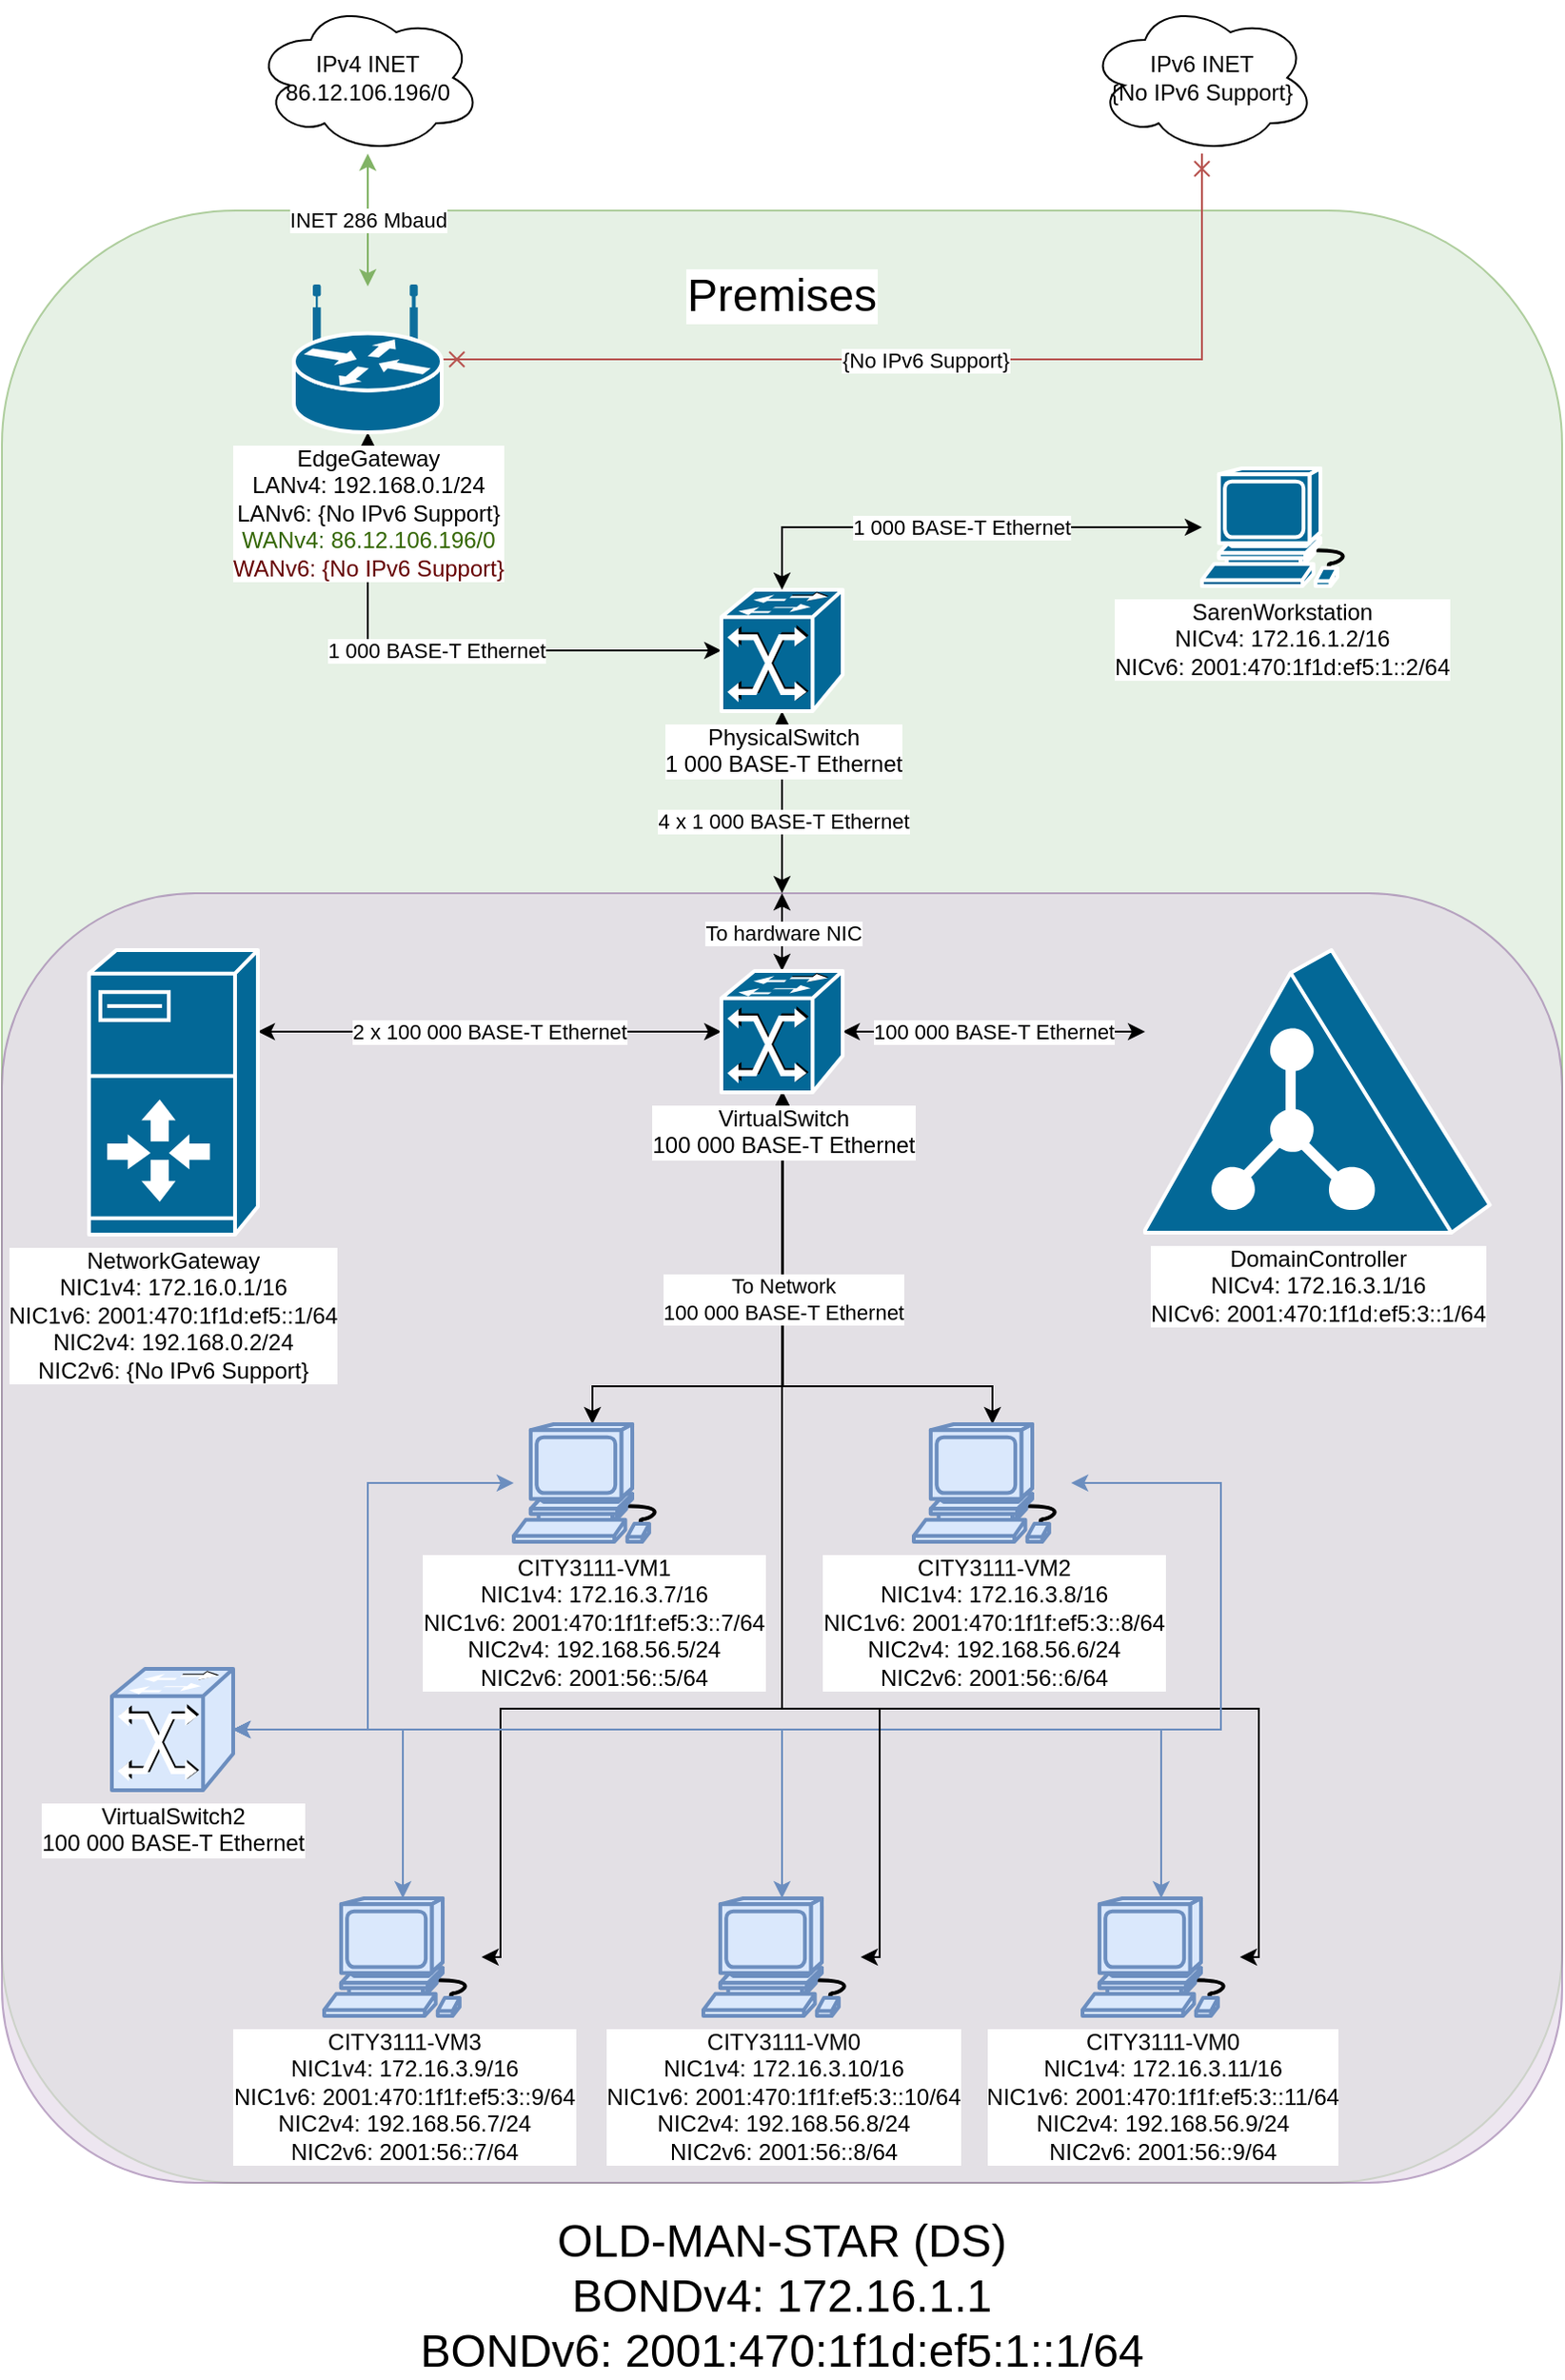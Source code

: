 <mxfile version="13.0.4" type="device"><diagram id="6a731a19-8d31-9384-78a2-239565b7b9f0" name="Page-1"><mxGraphModel dx="595" dy="791" grid="1" gridSize="10" guides="1" tooltips="1" connect="1" arrows="1" fold="1" page="1" pageScale="1" pageWidth="827" pageHeight="1169" background="#ffffff" math="0" shadow="0"><root><mxCell id="0"/><mxCell id="1" parent="0"/><mxCell id="-TDbOpRzn3j3ZuWikcp3-2257" value="Premises" style="rounded=1;whiteSpace=wrap;html=1;strokeColor=#82b366;fillColor=#d5e8d4;fontSize=24;align=center;opacity=60;labelBackgroundColor=#ffffff;spacingBottom=950;" parent="1" vertex="1"><mxGeometry x="827" y="120" width="823" height="1040" as="geometry"/></mxCell><mxCell id="-TDbOpRzn3j3ZuWikcp3-2266" value="&lt;div&gt;OLD-MAN-STAR (DS)&lt;/div&gt;&lt;div&gt;BONDv4: 172.16.1.1&lt;/div&gt;&lt;div&gt;BONDv6: 2001:470:1f1d:ef5:1::1/64&lt;br&gt;&lt;/div&gt;" style="rounded=1;whiteSpace=wrap;html=1;strokeColor=#9673a6;fillColor=#e1d5e7;fontSize=24;align=center;opacity=60;labelBackgroundColor=#ffffff;spacingBottom=-800;" parent="1" vertex="1"><mxGeometry x="827" y="480" width="823" height="680" as="geometry"/></mxCell><mxCell id="-TDbOpRzn3j3ZuWikcp3-2258" value="&lt;div&gt;IPv4 INET&lt;/div&gt;&lt;div&gt;86.12.106.196/0&lt;br&gt;&lt;/div&gt;" style="ellipse;shape=cloud;whiteSpace=wrap;html=1;" parent="1" vertex="1"><mxGeometry x="960" y="10" width="120" height="80" as="geometry"/></mxCell><mxCell id="-TDbOpRzn3j3ZuWikcp3-2259" value="&lt;div&gt;IPv6 INET&lt;/div&gt;&lt;div&gt;{No IPv6 Support}&lt;br&gt;&lt;/div&gt;" style="ellipse;shape=cloud;whiteSpace=wrap;html=1;" parent="1" vertex="1"><mxGeometry x="1400" y="10" width="120" height="80" as="geometry"/></mxCell><mxCell id="-TDbOpRzn3j3ZuWikcp3-2262" value="INET 286 Mbaud" style="edgeStyle=orthogonalEdgeStyle;rounded=0;orthogonalLoop=1;jettySize=auto;html=1;fillColor=#d5e8d4;strokeColor=#82b366;startArrow=classic;startFill=1;" parent="1" source="-TDbOpRzn3j3ZuWikcp3-2261" target="-TDbOpRzn3j3ZuWikcp3-2258" edge="1"><mxGeometry relative="1" as="geometry"/></mxCell><mxCell id="-TDbOpRzn3j3ZuWikcp3-2263" value="{No IPv6 Support}" style="edgeStyle=orthogonalEdgeStyle;rounded=0;orthogonalLoop=1;jettySize=auto;html=1;fillColor=#f8cecc;strokeColor=#b85450;endArrow=cross;endFill=0;startArrow=cross;startFill=0;" parent="1" source="-TDbOpRzn3j3ZuWikcp3-2261" target="-TDbOpRzn3j3ZuWikcp3-2259" edge="1"><mxGeometry relative="1" as="geometry"/></mxCell><mxCell id="-TDbOpRzn3j3ZuWikcp3-2265" value="1 000 BASE-T Ethernet" style="edgeStyle=orthogonalEdgeStyle;rounded=0;orthogonalLoop=1;jettySize=auto;html=1;startArrow=classic;startFill=1;endArrow=classic;endFill=1;" parent="1" source="-TDbOpRzn3j3ZuWikcp3-2264" target="-TDbOpRzn3j3ZuWikcp3-2261" edge="1"><mxGeometry relative="1" as="geometry"/></mxCell><mxCell id="-TDbOpRzn3j3ZuWikcp3-2288" value="To hardware NIC" style="edgeStyle=orthogonalEdgeStyle;rounded=0;orthogonalLoop=1;jettySize=auto;html=1;exitX=0.5;exitY=0;exitDx=0;exitDy=0;entryX=0.5;entryY=0;entryDx=0;entryDy=0;entryPerimeter=0;startArrow=classic;startFill=1;endArrow=classic;endFill=1;" parent="1" source="-TDbOpRzn3j3ZuWikcp3-2266" target="-TDbOpRzn3j3ZuWikcp3-2277" edge="1"><mxGeometry relative="1" as="geometry"/></mxCell><mxCell id="-TDbOpRzn3j3ZuWikcp3-2282" value="2 x 100 000 BASE-T Ethernet" style="edgeStyle=orthogonalEdgeStyle;rounded=0;orthogonalLoop=1;jettySize=auto;html=1;startArrow=classic;startFill=1;endArrow=classic;endFill=1;" parent="1" source="-TDbOpRzn3j3ZuWikcp3-2273" target="-TDbOpRzn3j3ZuWikcp3-2277" edge="1"><mxGeometry relative="1" as="geometry"><Array as="points"><mxPoint x="1020" y="553"/><mxPoint x="1020" y="553"/></Array></mxGeometry></mxCell><mxCell id="-TDbOpRzn3j3ZuWikcp3-2273" value="&lt;div&gt;NetworkGateway&lt;br&gt;&lt;/div&gt;&lt;div&gt;NIC1v4: 172.16.0.1/16&lt;/div&gt;&lt;div&gt;NIC1v6: 2001:470:1f1d:ef5::1/64&lt;/div&gt;&lt;div&gt;NIC2v4: 192.168.0.2/24&lt;/div&gt;&lt;div&gt;NIC2v6: {No IPv6 Support}&lt;br&gt;&lt;/div&gt;" style="shape=mxgraph.cisco.servers.server_with_router;html=1;pointerEvents=1;dashed=0;fillColor=#036897;strokeColor=#ffffff;strokeWidth=2;verticalLabelPosition=bottom;verticalAlign=top;align=center;outlineConnect=0;labelBackgroundColor=#ffffff;" parent="1" vertex="1"><mxGeometry x="872.94" y="510" width="89.06" height="150" as="geometry"/></mxCell><mxCell id="bi2HyNc0CbnPmFcb5b5M-27" style="edgeStyle=orthogonalEdgeStyle;rounded=0;orthogonalLoop=1;jettySize=auto;html=1;startArrow=classic;startFill=1;" parent="1" source="-TDbOpRzn3j3ZuWikcp3-2277" target="bi2HyNc0CbnPmFcb5b5M-1" edge="1"><mxGeometry relative="1" as="geometry"><Array as="points"><mxPoint x="1239" y="910"/><mxPoint x="1090" y="910"/><mxPoint x="1090" y="1041"/></Array></mxGeometry></mxCell><mxCell id="bi2HyNc0CbnPmFcb5b5M-28" style="edgeStyle=orthogonalEdgeStyle;rounded=0;orthogonalLoop=1;jettySize=auto;html=1;startArrow=classic;startFill=1;" parent="1" source="-TDbOpRzn3j3ZuWikcp3-2277" target="bi2HyNc0CbnPmFcb5b5M-3" edge="1"><mxGeometry relative="1" as="geometry"><Array as="points"><mxPoint x="1239" y="910"/><mxPoint x="1490" y="910"/><mxPoint x="1490" y="1041"/></Array></mxGeometry></mxCell><mxCell id="-TDbOpRzn3j3ZuWikcp3-2295" value="4 x 1 000 BASE-T Ethernet" style="edgeStyle=orthogonalEdgeStyle;rounded=0;orthogonalLoop=1;jettySize=auto;html=1;entryX=0.5;entryY=0;entryDx=0;entryDy=0;startArrow=classic;startFill=1;endArrow=classic;endFill=1;spacingTop=20;" parent="1" source="-TDbOpRzn3j3ZuWikcp3-2264" target="-TDbOpRzn3j3ZuWikcp3-2266" edge="1"><mxGeometry relative="1" as="geometry"/></mxCell><mxCell id="-TDbOpRzn3j3ZuWikcp3-2264" value="&lt;div&gt;PhysicalSwitch&lt;/div&gt;&lt;div&gt;1 000 BASE-T Ethernet&lt;br&gt;&lt;/div&gt;" style="shape=mxgraph.cisco.switches.atm_fast_gigabit_etherswitch;html=1;pointerEvents=1;dashed=0;fillColor=#036897;strokeColor=#ffffff;strokeWidth=2;verticalLabelPosition=bottom;verticalAlign=top;align=center;outlineConnect=0;labelBackgroundColor=#ffffff;" parent="1" vertex="1"><mxGeometry x="1206.5" y="320" width="64" height="64" as="geometry"/></mxCell><mxCell id="-TDbOpRzn3j3ZuWikcp3-2261" value="&lt;div&gt;EdgeGateway&lt;/div&gt;&lt;div&gt;LANv4: 192.168.0.1/24&lt;/div&gt;&lt;div&gt;LANv6: {No IPv6 Support}&lt;br&gt;&lt;/div&gt;&lt;div&gt;&lt;font color=&quot;#336600&quot;&gt;WANv4: 86.12.106.196/0&lt;/font&gt;&lt;/div&gt;&lt;div&gt;&lt;font color=&quot;#660000&quot;&gt;WANv6: {No IPv6 Support}&lt;/font&gt;&lt;br&gt;&lt;/div&gt;" style="shape=mxgraph.cisco.routers.wireless_router;html=1;pointerEvents=1;dashed=0;fillColor=#036897;strokeColor=#ffffff;strokeWidth=2;verticalLabelPosition=bottom;verticalAlign=top;align=center;outlineConnect=0;labelBackgroundColor=#ffffff;" parent="1" vertex="1"><mxGeometry x="981" y="160" width="78" height="77" as="geometry"/></mxCell><mxCell id="-TDbOpRzn3j3ZuWikcp3-2290" value="1 000 BASE-T Ethernet" style="edgeStyle=orthogonalEdgeStyle;rounded=0;orthogonalLoop=1;jettySize=auto;html=1;startArrow=classic;startFill=1;endArrow=classic;endFill=1;" parent="1" source="-TDbOpRzn3j3ZuWikcp3-2289" target="-TDbOpRzn3j3ZuWikcp3-2264" edge="1"><mxGeometry relative="1" as="geometry"/></mxCell><mxCell id="-TDbOpRzn3j3ZuWikcp3-2289" value="&lt;div&gt;SarenWorkstation&lt;/div&gt;&lt;div&gt;NICv4: 172.16.1.2/16&lt;br&gt;&lt;/div&gt;&lt;div&gt;NICv6: 2001:470:1f1d:ef5:1::2/64&lt;br&gt;&lt;/div&gt;" style="shape=mxgraph.cisco.computers_and_peripherals.workstation;html=1;pointerEvents=1;dashed=0;fillColor=#036897;strokeColor=#ffffff;strokeWidth=2;verticalLabelPosition=bottom;verticalAlign=top;align=center;outlineConnect=0;labelBackgroundColor=#ffffff;" parent="1" vertex="1"><mxGeometry x="1460" y="256" width="83" height="62" as="geometry"/></mxCell><mxCell id="-TDbOpRzn3j3ZuWikcp3-2292" value="100 000 BASE-T Ethernet" style="edgeStyle=orthogonalEdgeStyle;rounded=0;orthogonalLoop=1;jettySize=auto;html=1;entryX=1;entryY=0.5;entryDx=0;entryDy=0;entryPerimeter=0;startArrow=classic;startFill=1;endArrow=classic;endFill=1;" parent="1" source="-TDbOpRzn3j3ZuWikcp3-2291" target="-TDbOpRzn3j3ZuWikcp3-2277" edge="1"><mxGeometry relative="1" as="geometry"><Array as="points"><mxPoint x="1400" y="553"/><mxPoint x="1400" y="553"/></Array></mxGeometry></mxCell><mxCell id="-TDbOpRzn3j3ZuWikcp3-2291" value="&lt;div&gt;DomainController&lt;/div&gt;&lt;div&gt;NICv4: 172.16.3.1/16&lt;/div&gt;&lt;div&gt;NICv6: 2001:470:1f1d:ef5:3::1/64&lt;br&gt;&lt;/div&gt;" style="shape=mxgraph.cisco.servers.directory_server;html=1;pointerEvents=1;dashed=0;fillColor=#036897;strokeColor=#ffffff;strokeWidth=2;verticalLabelPosition=bottom;verticalAlign=top;align=center;outlineConnect=0;labelBackgroundColor=#ffffff;" parent="1" vertex="1"><mxGeometry x="1430" y="510" width="181.83" height="149" as="geometry"/></mxCell><mxCell id="bi2HyNc0CbnPmFcb5b5M-1" value="CITY3111-VM3&lt;br&gt;NIC1v4: 172.16.3.9/16&lt;br&gt;NIC1v6: 2001:470:1f1f:ef5:3::9/64&lt;br&gt;NIC2v4: 192.168.56.7/24&lt;br&gt;NIC2v6: 2001:56::7/64" style="shape=mxgraph.cisco.computers_and_peripherals.workstation;html=1;pointerEvents=1;dashed=0;fillColor=#dae8fc;strokeColor=#6c8ebf;strokeWidth=2;verticalLabelPosition=bottom;verticalAlign=top;align=center;outlineConnect=0;labelBackgroundColor=#ffffff;" parent="1" vertex="1"><mxGeometry x="997" y="1010" width="83" height="62" as="geometry"/></mxCell><mxCell id="bi2HyNc0CbnPmFcb5b5M-2" value="CITY3111-VM0&lt;br&gt;NIC1v4: 172.16.3.10/16&lt;br&gt;NIC1v6: 2001:470:1f1f:ef5:3::10/64&lt;br&gt;NIC2v4: 192.168.56.8/24&lt;br&gt;NIC2v6: 2001:56::8/64" style="shape=mxgraph.cisco.computers_and_peripherals.workstation;html=1;pointerEvents=1;dashed=0;fillColor=#dae8fc;strokeColor=#6c8ebf;strokeWidth=2;verticalLabelPosition=bottom;verticalAlign=top;align=center;outlineConnect=0;labelBackgroundColor=#ffffff;" parent="1" vertex="1"><mxGeometry x="1197" y="1010" width="83" height="62" as="geometry"/></mxCell><mxCell id="bi2HyNc0CbnPmFcb5b5M-3" value="CITY3111-VM0&lt;br&gt;NIC1v4: 172.16.3.11/16&lt;br&gt;NIC1v6: 2001:470:1f1f:ef5:3::11/64&lt;br&gt;NIC2v4: 192.168.56.9/24&lt;br&gt;NIC2v6: 2001:56::9/64" style="shape=mxgraph.cisco.computers_and_peripherals.workstation;html=1;pointerEvents=1;dashed=0;fillColor=#dae8fc;strokeColor=#6c8ebf;strokeWidth=2;verticalLabelPosition=bottom;verticalAlign=top;align=center;outlineConnect=0;labelBackgroundColor=#ffffff;" parent="1" vertex="1"><mxGeometry x="1397" y="1010" width="83" height="62" as="geometry"/></mxCell><mxCell id="bi2HyNc0CbnPmFcb5b5M-17" style="edgeStyle=orthogonalEdgeStyle;rounded=0;orthogonalLoop=1;jettySize=auto;html=1;startArrow=classic;startFill=1;fillColor=#dae8fc;strokeColor=#6c8ebf;" parent="1" source="bi2HyNc0CbnPmFcb5b5M-7" target="bi2HyNc0CbnPmFcb5b5M-4" edge="1"><mxGeometry relative="1" as="geometry"><Array as="points"><mxPoint x="1020" y="921"/><mxPoint x="1020" y="791"/></Array></mxGeometry></mxCell><mxCell id="bi2HyNc0CbnPmFcb5b5M-18" style="edgeStyle=orthogonalEdgeStyle;rounded=0;orthogonalLoop=1;jettySize=auto;html=1;startArrow=classic;startFill=1;fillColor=#dae8fc;strokeColor=#6c8ebf;" parent="1" source="bi2HyNc0CbnPmFcb5b5M-7" target="bi2HyNc0CbnPmFcb5b5M-1" edge="1"><mxGeometry relative="1" as="geometry"/></mxCell><mxCell id="bi2HyNc0CbnPmFcb5b5M-19" style="edgeStyle=orthogonalEdgeStyle;rounded=0;orthogonalLoop=1;jettySize=auto;html=1;startArrow=classic;startFill=1;fillColor=#dae8fc;strokeColor=#6c8ebf;" parent="1" source="bi2HyNc0CbnPmFcb5b5M-7" target="bi2HyNc0CbnPmFcb5b5M-5" edge="1"><mxGeometry relative="1" as="geometry"><Array as="points"><mxPoint x="1470" y="921"/><mxPoint x="1470" y="791"/></Array></mxGeometry></mxCell><mxCell id="bi2HyNc0CbnPmFcb5b5M-20" style="edgeStyle=orthogonalEdgeStyle;rounded=0;orthogonalLoop=1;jettySize=auto;html=1;startArrow=classic;startFill=1;fillColor=#dae8fc;strokeColor=#6c8ebf;" parent="1" source="bi2HyNc0CbnPmFcb5b5M-7" target="bi2HyNc0CbnPmFcb5b5M-2" edge="1"><mxGeometry relative="1" as="geometry"/></mxCell><mxCell id="bi2HyNc0CbnPmFcb5b5M-21" style="edgeStyle=orthogonalEdgeStyle;rounded=0;orthogonalLoop=1;jettySize=auto;html=1;startArrow=classic;startFill=1;fillColor=#dae8fc;strokeColor=#6c8ebf;" parent="1" source="bi2HyNc0CbnPmFcb5b5M-7" target="bi2HyNc0CbnPmFcb5b5M-3" edge="1"><mxGeometry relative="1" as="geometry"/></mxCell><mxCell id="bi2HyNc0CbnPmFcb5b5M-23" style="edgeStyle=orthogonalEdgeStyle;rounded=0;orthogonalLoop=1;jettySize=auto;html=1;startArrow=classic;startFill=1;" parent="1" source="bi2HyNc0CbnPmFcb5b5M-4" target="-TDbOpRzn3j3ZuWikcp3-2277" edge="1"><mxGeometry relative="1" as="geometry"><Array as="points"><mxPoint x="1139" y="740"/><mxPoint x="1239" y="740"/></Array></mxGeometry></mxCell><mxCell id="bi2HyNc0CbnPmFcb5b5M-4" value="CITY3111-VM1&lt;br&gt;NIC1v4: 172.16.3.7/16&lt;br&gt;NIC1v6: 2001:470:1f1f:ef5:3::7/64&lt;br&gt;NIC2v4: 192.168.56.5/24&lt;br&gt;NIC2v6: 2001:56::5/64" style="shape=mxgraph.cisco.computers_and_peripherals.workstation;html=1;pointerEvents=1;dashed=0;fillColor=#dae8fc;strokeColor=#6c8ebf;strokeWidth=2;verticalLabelPosition=bottom;verticalAlign=top;align=center;outlineConnect=0;labelBackgroundColor=#ffffff;" parent="1" vertex="1"><mxGeometry x="1097" y="760" width="83" height="62" as="geometry"/></mxCell><mxCell id="bi2HyNc0CbnPmFcb5b5M-24" style="edgeStyle=orthogonalEdgeStyle;rounded=0;orthogonalLoop=1;jettySize=auto;html=1;startArrow=classic;startFill=1;" parent="1" source="bi2HyNc0CbnPmFcb5b5M-5" target="-TDbOpRzn3j3ZuWikcp3-2277" edge="1"><mxGeometry relative="1" as="geometry"><Array as="points"><mxPoint x="1350" y="740"/><mxPoint x="1239" y="740"/></Array></mxGeometry></mxCell><mxCell id="bi2HyNc0CbnPmFcb5b5M-5" value="CITY3111-VM2&lt;br&gt;NIC1v4: 172.16.3.8/16&lt;br&gt;NIC1v6: 2001:470:1f1f:ef5:3::8/64&lt;br&gt;NIC2v4: 192.168.56.6/24&lt;br&gt;NIC2v6: 2001:56::6/64" style="shape=mxgraph.cisco.computers_and_peripherals.workstation;html=1;pointerEvents=1;dashed=0;fillColor=#dae8fc;strokeColor=#6c8ebf;strokeWidth=2;verticalLabelPosition=bottom;verticalAlign=top;align=center;outlineConnect=0;labelBackgroundColor=#ffffff;" parent="1" vertex="1"><mxGeometry x="1308" y="760" width="83" height="62" as="geometry"/></mxCell><mxCell id="bi2HyNc0CbnPmFcb5b5M-7" value="&lt;div&gt;VirtualSwitch2&lt;/div&gt;&lt;div&gt;100 000 BASE-T Ethernet&lt;br&gt;&lt;/div&gt;" style="shape=mxgraph.cisco.switches.atm_fast_gigabit_etherswitch;html=1;pointerEvents=1;dashed=0;fillColor=#dae8fc;strokeColor=#6c8ebf;strokeWidth=2;verticalLabelPosition=bottom;verticalAlign=top;align=center;outlineConnect=0;labelBackgroundColor=#ffffff;" parent="1" vertex="1"><mxGeometry x="885" y="889" width="64" height="64" as="geometry"/></mxCell><mxCell id="bi2HyNc0CbnPmFcb5b5M-25" value="&lt;div&gt;To Network&lt;/div&gt;&lt;div&gt;100 000 BASE-T Ethernet&lt;br&gt;&lt;/div&gt;" style="edgeStyle=orthogonalEdgeStyle;rounded=0;orthogonalLoop=1;jettySize=auto;html=1;startArrow=classic;startFill=1;spacingTop=-300;" parent="1" source="-TDbOpRzn3j3ZuWikcp3-2277" target="bi2HyNc0CbnPmFcb5b5M-2" edge="1"><mxGeometry relative="1" as="geometry"><Array as="points"><mxPoint x="1239" y="910"/><mxPoint x="1290" y="910"/><mxPoint x="1290" y="1041"/></Array></mxGeometry></mxCell><mxCell id="-TDbOpRzn3j3ZuWikcp3-2277" value="&lt;div&gt;VirtualSwitch&lt;/div&gt;&lt;div&gt;100 000 BASE-T Ethernet&lt;br&gt;&lt;/div&gt;" style="shape=mxgraph.cisco.switches.atm_fast_gigabit_etherswitch;html=1;pointerEvents=1;dashed=0;fillColor=#036897;strokeColor=#ffffff;strokeWidth=2;verticalLabelPosition=bottom;verticalAlign=top;align=center;outlineConnect=0;labelBackgroundColor=#ffffff;" parent="1" vertex="1"><mxGeometry x="1206.5" y="521" width="64" height="64" as="geometry"/></mxCell></root></mxGraphModel></diagram></mxfile>

